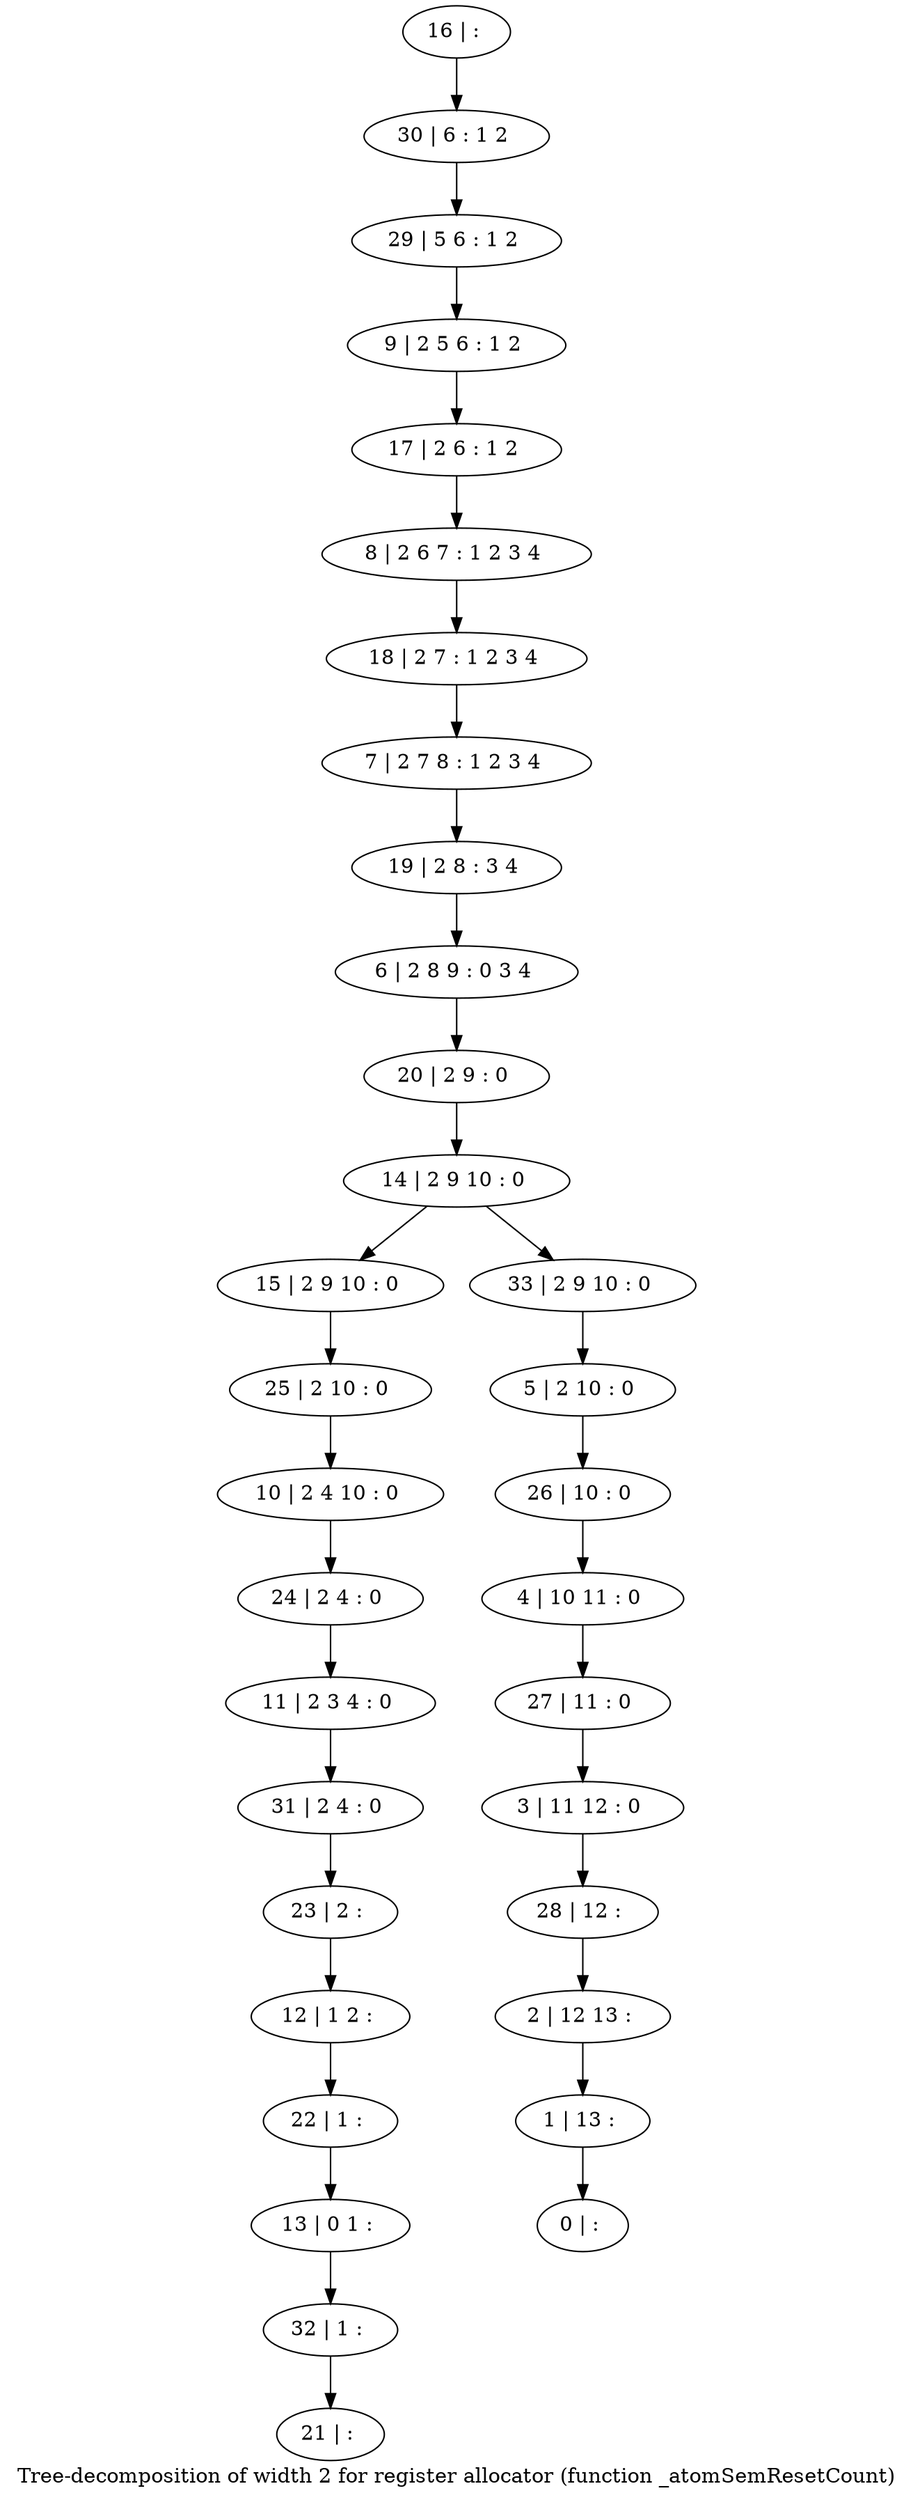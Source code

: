 digraph G {
graph [label="Tree-decomposition of width 2 for register allocator (function _atomSemResetCount)"]
0[label="0 | : "];
1[label="1 | 13 : "];
2[label="2 | 12 13 : "];
3[label="3 | 11 12 : 0 "];
4[label="4 | 10 11 : 0 "];
5[label="5 | 2 10 : 0 "];
6[label="6 | 2 8 9 : 0 3 4 "];
7[label="7 | 2 7 8 : 1 2 3 4 "];
8[label="8 | 2 6 7 : 1 2 3 4 "];
9[label="9 | 2 5 6 : 1 2 "];
10[label="10 | 2 4 10 : 0 "];
11[label="11 | 2 3 4 : 0 "];
12[label="12 | 1 2 : "];
13[label="13 | 0 1 : "];
14[label="14 | 2 9 10 : 0 "];
15[label="15 | 2 9 10 : 0 "];
16[label="16 | : "];
17[label="17 | 2 6 : 1 2 "];
18[label="18 | 2 7 : 1 2 3 4 "];
19[label="19 | 2 8 : 3 4 "];
20[label="20 | 2 9 : 0 "];
21[label="21 | : "];
22[label="22 | 1 : "];
23[label="23 | 2 : "];
24[label="24 | 2 4 : 0 "];
25[label="25 | 2 10 : 0 "];
26[label="26 | 10 : 0 "];
27[label="27 | 11 : 0 "];
28[label="28 | 12 : "];
29[label="29 | 5 6 : 1 2 "];
30[label="30 | 6 : 1 2 "];
31[label="31 | 2 4 : 0 "];
32[label="32 | 1 : "];
33[label="33 | 2 9 10 : 0 "];
22->13 ;
12->22 ;
23->12 ;
24->11 ;
10->24 ;
25->10 ;
15->25 ;
31->23 ;
11->31 ;
32->21 ;
13->32 ;
16->30 ;
30->29 ;
29->9 ;
9->17 ;
17->8 ;
8->18 ;
18->7 ;
7->19 ;
19->6 ;
6->20 ;
20->14 ;
5->26 ;
26->4 ;
4->27 ;
27->3 ;
3->28 ;
28->2 ;
2->1 ;
1->0 ;
33->5 ;
14->15 ;
14->33 ;
}
